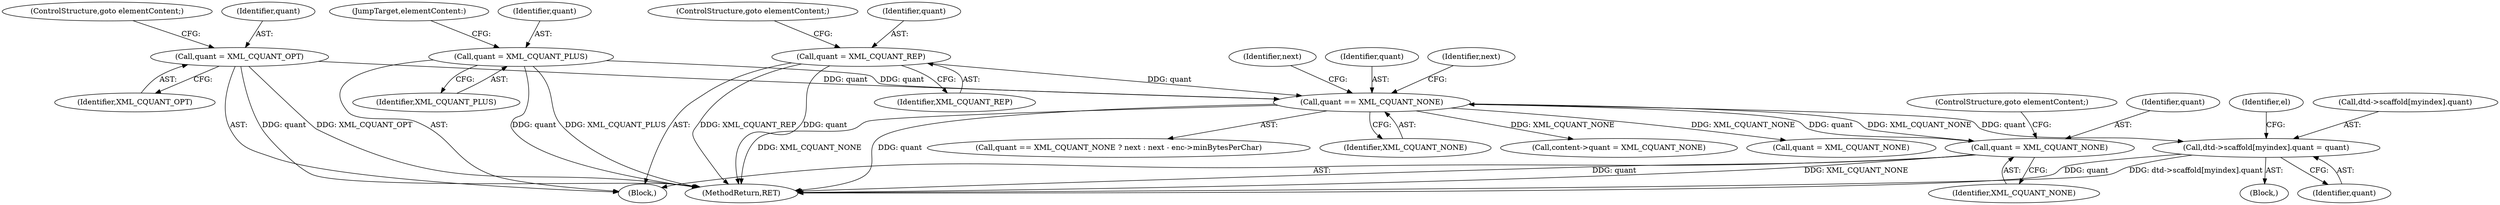 digraph "0_libexpat_c20b758c332d9a13afbbb276d30db1d183a85d43@array" {
"1003087" [label="(Call,dtd->scaffold[myindex].quant = quant)"];
"1003058" [label="(Call,quant == XML_CQUANT_NONE)"];
"1003032" [label="(Call,quant = XML_CQUANT_OPT)"];
"1003027" [label="(Call,quant = XML_CQUANT_NONE)"];
"1003042" [label="(Call,quant = XML_CQUANT_PLUS)"];
"1003037" [label="(Call,quant = XML_CQUANT_REP)"];
"1003039" [label="(Identifier,XML_CQUANT_REP)"];
"1003032" [label="(Call,quant = XML_CQUANT_OPT)"];
"1003040" [label="(ControlStructure,goto elementContent;)"];
"1003095" [label="(Identifier,quant)"];
"1003088" [label="(Call,dtd->scaffold[myindex].quant)"];
"1003371" [label="(MethodReturn,RET)"];
"1003057" [label="(Call,quant == XML_CQUANT_NONE ? next : next - enc->minBytesPerChar)"];
"1003027" [label="(Call,quant = XML_CQUANT_NONE)"];
"1003029" [label="(Identifier,XML_CQUANT_NONE)"];
"1003050" [label="(Block,)"];
"1003087" [label="(Call,dtd->scaffold[myindex].quant = quant)"];
"1003045" [label="(JumpTarget,elementContent:)"];
"1003044" [label="(Identifier,XML_CQUANT_PLUS)"];
"1000354" [label="(Block,)"];
"1003037" [label="(Call,quant = XML_CQUANT_REP)"];
"1003034" [label="(Identifier,XML_CQUANT_OPT)"];
"1003043" [label="(Identifier,quant)"];
"1003058" [label="(Call,quant == XML_CQUANT_NONE)"];
"1002942" [label="(Call,content->quant = XML_CQUANT_NONE)"];
"1003042" [label="(Call,quant = XML_CQUANT_PLUS)"];
"1003144" [label="(Call,quant = XML_CQUANT_NONE)"];
"1003097" [label="(Identifier,el)"];
"1003035" [label="(ControlStructure,goto elementContent;)"];
"1003063" [label="(Identifier,next)"];
"1003059" [label="(Identifier,quant)"];
"1003060" [label="(Identifier,XML_CQUANT_NONE)"];
"1003030" [label="(ControlStructure,goto elementContent;)"];
"1003038" [label="(Identifier,quant)"];
"1003028" [label="(Identifier,quant)"];
"1003061" [label="(Identifier,next)"];
"1003033" [label="(Identifier,quant)"];
"1003087" -> "1003050"  [label="AST: "];
"1003087" -> "1003095"  [label="CFG: "];
"1003088" -> "1003087"  [label="AST: "];
"1003095" -> "1003087"  [label="AST: "];
"1003097" -> "1003087"  [label="CFG: "];
"1003087" -> "1003371"  [label="DDG: quant"];
"1003087" -> "1003371"  [label="DDG: dtd->scaffold[myindex].quant"];
"1003058" -> "1003087"  [label="DDG: quant"];
"1003058" -> "1003057"  [label="AST: "];
"1003058" -> "1003060"  [label="CFG: "];
"1003059" -> "1003058"  [label="AST: "];
"1003060" -> "1003058"  [label="AST: "];
"1003061" -> "1003058"  [label="CFG: "];
"1003063" -> "1003058"  [label="CFG: "];
"1003058" -> "1003371"  [label="DDG: XML_CQUANT_NONE"];
"1003058" -> "1003371"  [label="DDG: quant"];
"1003058" -> "1002942"  [label="DDG: XML_CQUANT_NONE"];
"1003058" -> "1003027"  [label="DDG: XML_CQUANT_NONE"];
"1003032" -> "1003058"  [label="DDG: quant"];
"1003027" -> "1003058"  [label="DDG: quant"];
"1003042" -> "1003058"  [label="DDG: quant"];
"1003037" -> "1003058"  [label="DDG: quant"];
"1003058" -> "1003144"  [label="DDG: XML_CQUANT_NONE"];
"1003032" -> "1000354"  [label="AST: "];
"1003032" -> "1003034"  [label="CFG: "];
"1003033" -> "1003032"  [label="AST: "];
"1003034" -> "1003032"  [label="AST: "];
"1003035" -> "1003032"  [label="CFG: "];
"1003032" -> "1003371"  [label="DDG: quant"];
"1003032" -> "1003371"  [label="DDG: XML_CQUANT_OPT"];
"1003027" -> "1000354"  [label="AST: "];
"1003027" -> "1003029"  [label="CFG: "];
"1003028" -> "1003027"  [label="AST: "];
"1003029" -> "1003027"  [label="AST: "];
"1003030" -> "1003027"  [label="CFG: "];
"1003027" -> "1003371"  [label="DDG: quant"];
"1003027" -> "1003371"  [label="DDG: XML_CQUANT_NONE"];
"1003042" -> "1000354"  [label="AST: "];
"1003042" -> "1003044"  [label="CFG: "];
"1003043" -> "1003042"  [label="AST: "];
"1003044" -> "1003042"  [label="AST: "];
"1003045" -> "1003042"  [label="CFG: "];
"1003042" -> "1003371"  [label="DDG: XML_CQUANT_PLUS"];
"1003042" -> "1003371"  [label="DDG: quant"];
"1003037" -> "1000354"  [label="AST: "];
"1003037" -> "1003039"  [label="CFG: "];
"1003038" -> "1003037"  [label="AST: "];
"1003039" -> "1003037"  [label="AST: "];
"1003040" -> "1003037"  [label="CFG: "];
"1003037" -> "1003371"  [label="DDG: XML_CQUANT_REP"];
"1003037" -> "1003371"  [label="DDG: quant"];
}
